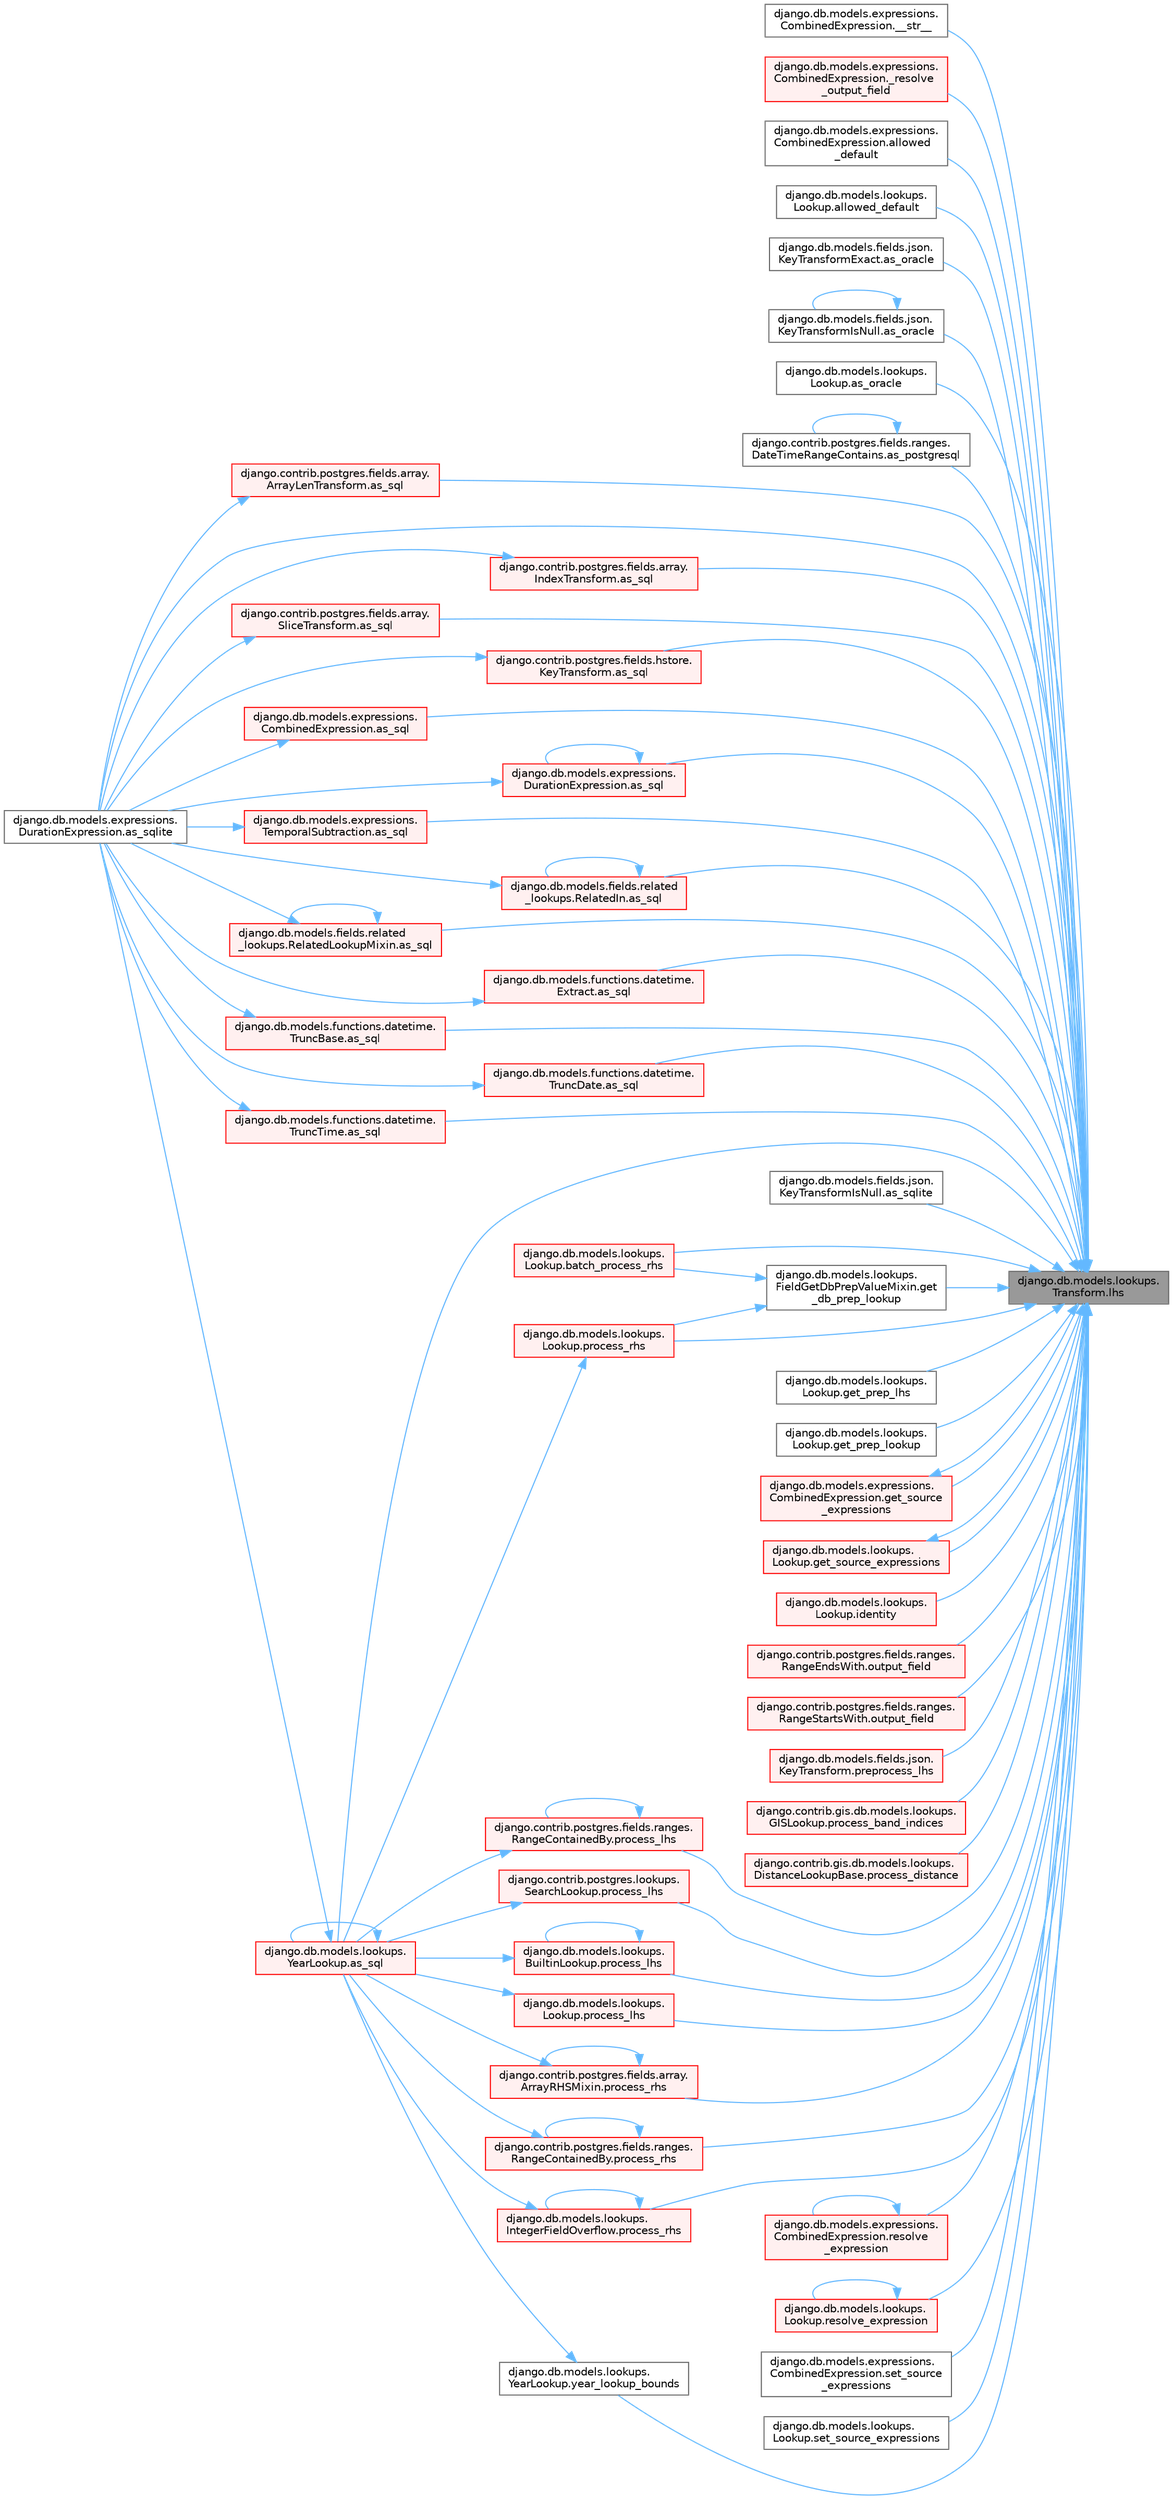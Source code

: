 digraph "django.db.models.lookups.Transform.lhs"
{
 // LATEX_PDF_SIZE
  bgcolor="transparent";
  edge [fontname=Helvetica,fontsize=10,labelfontname=Helvetica,labelfontsize=10];
  node [fontname=Helvetica,fontsize=10,shape=box,height=0.2,width=0.4];
  rankdir="RL";
  Node1 [id="Node000001",label="django.db.models.lookups.\lTransform.lhs",height=0.2,width=0.4,color="gray40", fillcolor="grey60", style="filled", fontcolor="black",tooltip=" "];
  Node1 -> Node2 [id="edge1_Node000001_Node000002",dir="back",color="steelblue1",style="solid",tooltip=" "];
  Node2 [id="Node000002",label="django.db.models.expressions.\lCombinedExpression.__str__",height=0.2,width=0.4,color="grey40", fillcolor="white", style="filled",URL="$classdjango_1_1db_1_1models_1_1expressions_1_1_combined_expression.html#a2b132c9b01a89e95438ba80ae83d6658",tooltip=" "];
  Node1 -> Node3 [id="edge2_Node000001_Node000003",dir="back",color="steelblue1",style="solid",tooltip=" "];
  Node3 [id="Node000003",label="django.db.models.expressions.\lCombinedExpression._resolve\l_output_field",height=0.2,width=0.4,color="red", fillcolor="#FFF0F0", style="filled",URL="$classdjango_1_1db_1_1models_1_1expressions_1_1_combined_expression.html#ad5c6df54cfa479187073e305a8cbae20",tooltip=" "];
  Node1 -> Node3120 [id="edge3_Node000001_Node003120",dir="back",color="steelblue1",style="solid",tooltip=" "];
  Node3120 [id="Node003120",label="django.db.models.expressions.\lCombinedExpression.allowed\l_default",height=0.2,width=0.4,color="grey40", fillcolor="white", style="filled",URL="$classdjango_1_1db_1_1models_1_1expressions_1_1_combined_expression.html#a0a98dcb658651abfebd304df9710a602",tooltip=" "];
  Node1 -> Node3121 [id="edge4_Node000001_Node003121",dir="back",color="steelblue1",style="solid",tooltip=" "];
  Node3121 [id="Node003121",label="django.db.models.lookups.\lLookup.allowed_default",height=0.2,width=0.4,color="grey40", fillcolor="white", style="filled",URL="$classdjango_1_1db_1_1models_1_1lookups_1_1_lookup.html#a7987146e275167336e4fb427aca8815a",tooltip=" "];
  Node1 -> Node3114 [id="edge5_Node000001_Node003114",dir="back",color="steelblue1",style="solid",tooltip=" "];
  Node3114 [id="Node003114",label="django.db.models.fields.json.\lKeyTransformExact.as_oracle",height=0.2,width=0.4,color="grey40", fillcolor="white", style="filled",URL="$classdjango_1_1db_1_1models_1_1fields_1_1json_1_1_key_transform_exact.html#aa4301428a92a3405546449c215167d63",tooltip=" "];
  Node1 -> Node3122 [id="edge6_Node000001_Node003122",dir="back",color="steelblue1",style="solid",tooltip=" "];
  Node3122 [id="Node003122",label="django.db.models.fields.json.\lKeyTransformIsNull.as_oracle",height=0.2,width=0.4,color="grey40", fillcolor="white", style="filled",URL="$classdjango_1_1db_1_1models_1_1fields_1_1json_1_1_key_transform_is_null.html#a805048bd65267fb7348c3a3e980f119d",tooltip=" "];
  Node3122 -> Node3122 [id="edge7_Node003122_Node003122",dir="back",color="steelblue1",style="solid",tooltip=" "];
  Node1 -> Node3123 [id="edge8_Node000001_Node003123",dir="back",color="steelblue1",style="solid",tooltip=" "];
  Node3123 [id="Node003123",label="django.db.models.lookups.\lLookup.as_oracle",height=0.2,width=0.4,color="grey40", fillcolor="white", style="filled",URL="$classdjango_1_1db_1_1models_1_1lookups_1_1_lookup.html#ab9ca67b13ca2f0176d65744a83e5d512",tooltip=" "];
  Node1 -> Node3124 [id="edge9_Node000001_Node003124",dir="back",color="steelblue1",style="solid",tooltip=" "];
  Node3124 [id="Node003124",label="django.contrib.postgres.fields.ranges.\lDateTimeRangeContains.as_postgresql",height=0.2,width=0.4,color="grey40", fillcolor="white", style="filled",URL="$classdjango_1_1contrib_1_1postgres_1_1fields_1_1ranges_1_1_date_time_range_contains.html#a9d48ddc2937bf92cc33011e330561c1f",tooltip=" "];
  Node3124 -> Node3124 [id="edge10_Node003124_Node003124",dir="back",color="steelblue1",style="solid",tooltip=" "];
  Node1 -> Node3125 [id="edge11_Node000001_Node003125",dir="back",color="steelblue1",style="solid",tooltip=" "];
  Node3125 [id="Node003125",label="django.contrib.postgres.fields.array.\lArrayLenTransform.as_sql",height=0.2,width=0.4,color="red", fillcolor="#FFF0F0", style="filled",URL="$classdjango_1_1contrib_1_1postgres_1_1fields_1_1array_1_1_array_len_transform.html#a1732ce083ddfe41fa57c60af4caa87f8",tooltip=" "];
  Node3125 -> Node51 [id="edge12_Node003125_Node000051",dir="back",color="steelblue1",style="solid",tooltip=" "];
  Node51 [id="Node000051",label="django.db.models.expressions.\lDurationExpression.as_sqlite",height=0.2,width=0.4,color="grey40", fillcolor="white", style="filled",URL="$classdjango_1_1db_1_1models_1_1expressions_1_1_duration_expression.html#a5f33f70ca03904ce9b2e9824652e9fff",tooltip=" "];
  Node1 -> Node878 [id="edge13_Node000001_Node000878",dir="back",color="steelblue1",style="solid",tooltip=" "];
  Node878 [id="Node000878",label="django.contrib.postgres.fields.array.\lIndexTransform.as_sql",height=0.2,width=0.4,color="red", fillcolor="#FFF0F0", style="filled",URL="$classdjango_1_1contrib_1_1postgres_1_1fields_1_1array_1_1_index_transform.html#aa3768b799c70ccd1a20642f974723bc7",tooltip=" "];
  Node878 -> Node51 [id="edge14_Node000878_Node000051",dir="back",color="steelblue1",style="solid",tooltip=" "];
  Node1 -> Node1361 [id="edge15_Node000001_Node001361",dir="back",color="steelblue1",style="solid",tooltip=" "];
  Node1361 [id="Node001361",label="django.contrib.postgres.fields.array.\lSliceTransform.as_sql",height=0.2,width=0.4,color="red", fillcolor="#FFF0F0", style="filled",URL="$classdjango_1_1contrib_1_1postgres_1_1fields_1_1array_1_1_slice_transform.html#adc5e91e1d2ce6e9bbee3be2837596d21",tooltip=" "];
  Node1361 -> Node51 [id="edge16_Node001361_Node000051",dir="back",color="steelblue1",style="solid",tooltip=" "];
  Node1 -> Node3126 [id="edge17_Node000001_Node003126",dir="back",color="steelblue1",style="solid",tooltip=" "];
  Node3126 [id="Node003126",label="django.contrib.postgres.fields.hstore.\lKeyTransform.as_sql",height=0.2,width=0.4,color="red", fillcolor="#FFF0F0", style="filled",URL="$classdjango_1_1contrib_1_1postgres_1_1fields_1_1hstore_1_1_key_transform.html#ab7e8f8c9260cb2e64bab2a1c13d1fc9b",tooltip=" "];
  Node3126 -> Node51 [id="edge18_Node003126_Node000051",dir="back",color="steelblue1",style="solid",tooltip=" "];
  Node1 -> Node3127 [id="edge19_Node000001_Node003127",dir="back",color="steelblue1",style="solid",tooltip=" "];
  Node3127 [id="Node003127",label="django.db.models.expressions.\lCombinedExpression.as_sql",height=0.2,width=0.4,color="red", fillcolor="#FFF0F0", style="filled",URL="$classdjango_1_1db_1_1models_1_1expressions_1_1_combined_expression.html#ae71a1cce92848d2078acdf81322a39db",tooltip=" "];
  Node3127 -> Node51 [id="edge20_Node003127_Node000051",dir="back",color="steelblue1",style="solid",tooltip=" "];
  Node1 -> Node2067 [id="edge21_Node000001_Node002067",dir="back",color="steelblue1",style="solid",tooltip=" "];
  Node2067 [id="Node002067",label="django.db.models.expressions.\lDurationExpression.as_sql",height=0.2,width=0.4,color="red", fillcolor="#FFF0F0", style="filled",URL="$classdjango_1_1db_1_1models_1_1expressions_1_1_duration_expression.html#a96fb041a2c24cc95a51f9a86634a4837",tooltip=" "];
  Node2067 -> Node2067 [id="edge22_Node002067_Node002067",dir="back",color="steelblue1",style="solid",tooltip=" "];
  Node2067 -> Node51 [id="edge23_Node002067_Node000051",dir="back",color="steelblue1",style="solid",tooltip=" "];
  Node1 -> Node3128 [id="edge24_Node000001_Node003128",dir="back",color="steelblue1",style="solid",tooltip=" "];
  Node3128 [id="Node003128",label="django.db.models.expressions.\lTemporalSubtraction.as_sql",height=0.2,width=0.4,color="red", fillcolor="#FFF0F0", style="filled",URL="$classdjango_1_1db_1_1models_1_1expressions_1_1_temporal_subtraction.html#af51d70898060ebb4f832228292041c24",tooltip=" "];
  Node3128 -> Node51 [id="edge25_Node003128_Node000051",dir="back",color="steelblue1",style="solid",tooltip=" "];
  Node1 -> Node3129 [id="edge26_Node000001_Node003129",dir="back",color="steelblue1",style="solid",tooltip=" "];
  Node3129 [id="Node003129",label="django.db.models.fields.related\l_lookups.RelatedIn.as_sql",height=0.2,width=0.4,color="red", fillcolor="#FFF0F0", style="filled",URL="$classdjango_1_1db_1_1models_1_1fields_1_1related__lookups_1_1_related_in.html#a45d0a0e02cd48f58f7507d056c55d085",tooltip=" "];
  Node3129 -> Node3129 [id="edge27_Node003129_Node003129",dir="back",color="steelblue1",style="solid",tooltip=" "];
  Node3129 -> Node51 [id="edge28_Node003129_Node000051",dir="back",color="steelblue1",style="solid",tooltip=" "];
  Node1 -> Node3130 [id="edge29_Node000001_Node003130",dir="back",color="steelblue1",style="solid",tooltip=" "];
  Node3130 [id="Node003130",label="django.db.models.fields.related\l_lookups.RelatedLookupMixin.as_sql",height=0.2,width=0.4,color="red", fillcolor="#FFF0F0", style="filled",URL="$classdjango_1_1db_1_1models_1_1fields_1_1related__lookups_1_1_related_lookup_mixin.html#a9c866a150590eacc827c35c09cd4e32d",tooltip=" "];
  Node3130 -> Node3130 [id="edge30_Node003130_Node003130",dir="back",color="steelblue1",style="solid",tooltip=" "];
  Node3130 -> Node51 [id="edge31_Node003130_Node000051",dir="back",color="steelblue1",style="solid",tooltip=" "];
  Node1 -> Node3131 [id="edge32_Node000001_Node003131",dir="back",color="steelblue1",style="solid",tooltip=" "];
  Node3131 [id="Node003131",label="django.db.models.functions.datetime.\lExtract.as_sql",height=0.2,width=0.4,color="red", fillcolor="#FFF0F0", style="filled",URL="$classdjango_1_1db_1_1models_1_1functions_1_1datetime_1_1_extract.html#ab29f652bfdf9aecc07284b379a835d32",tooltip=" "];
  Node3131 -> Node51 [id="edge33_Node003131_Node000051",dir="back",color="steelblue1",style="solid",tooltip=" "];
  Node1 -> Node3132 [id="edge34_Node000001_Node003132",dir="back",color="steelblue1",style="solid",tooltip=" "];
  Node3132 [id="Node003132",label="django.db.models.functions.datetime.\lTruncBase.as_sql",height=0.2,width=0.4,color="red", fillcolor="#FFF0F0", style="filled",URL="$classdjango_1_1db_1_1models_1_1functions_1_1datetime_1_1_trunc_base.html#aab751af904fd89d3585b76d9d477be28",tooltip=" "];
  Node3132 -> Node51 [id="edge35_Node003132_Node000051",dir="back",color="steelblue1",style="solid",tooltip=" "];
  Node1 -> Node3133 [id="edge36_Node000001_Node003133",dir="back",color="steelblue1",style="solid",tooltip=" "];
  Node3133 [id="Node003133",label="django.db.models.functions.datetime.\lTruncDate.as_sql",height=0.2,width=0.4,color="red", fillcolor="#FFF0F0", style="filled",URL="$classdjango_1_1db_1_1models_1_1functions_1_1datetime_1_1_trunc_date.html#ac479c616bde321376b618a05049a4f6a",tooltip=" "];
  Node3133 -> Node51 [id="edge37_Node003133_Node000051",dir="back",color="steelblue1",style="solid",tooltip=" "];
  Node1 -> Node3134 [id="edge38_Node000001_Node003134",dir="back",color="steelblue1",style="solid",tooltip=" "];
  Node3134 [id="Node003134",label="django.db.models.functions.datetime.\lTruncTime.as_sql",height=0.2,width=0.4,color="red", fillcolor="#FFF0F0", style="filled",URL="$classdjango_1_1db_1_1models_1_1functions_1_1datetime_1_1_trunc_time.html#a8c2288fc2cf76e37b04038a023940988",tooltip=" "];
  Node3134 -> Node51 [id="edge39_Node003134_Node000051",dir="back",color="steelblue1",style="solid",tooltip=" "];
  Node1 -> Node3135 [id="edge40_Node000001_Node003135",dir="back",color="steelblue1",style="solid",tooltip=" "];
  Node3135 [id="Node003135",label="django.db.models.lookups.\lYearLookup.as_sql",height=0.2,width=0.4,color="red", fillcolor="#FFF0F0", style="filled",URL="$classdjango_1_1db_1_1models_1_1lookups_1_1_year_lookup.html#a0fefef3b3ac50f322fdbc4d9d150b356",tooltip=" "];
  Node3135 -> Node3135 [id="edge41_Node003135_Node003135",dir="back",color="steelblue1",style="solid",tooltip=" "];
  Node3135 -> Node51 [id="edge42_Node003135_Node000051",dir="back",color="steelblue1",style="solid",tooltip=" "];
  Node1 -> Node51 [id="edge43_Node000001_Node000051",dir="back",color="steelblue1",style="solid",tooltip=" "];
  Node1 -> Node3136 [id="edge44_Node000001_Node003136",dir="back",color="steelblue1",style="solid",tooltip=" "];
  Node3136 [id="Node003136",label="django.db.models.fields.json.\lKeyTransformIsNull.as_sqlite",height=0.2,width=0.4,color="grey40", fillcolor="white", style="filled",URL="$classdjango_1_1db_1_1models_1_1fields_1_1json_1_1_key_transform_is_null.html#adf40f409ec1bbb3698deb4114919f6a4",tooltip=" "];
  Node1 -> Node3137 [id="edge45_Node000001_Node003137",dir="back",color="steelblue1",style="solid",tooltip=" "];
  Node3137 [id="Node003137",label="django.db.models.lookups.\lLookup.batch_process_rhs",height=0.2,width=0.4,color="red", fillcolor="#FFF0F0", style="filled",URL="$classdjango_1_1db_1_1models_1_1lookups_1_1_lookup.html#a98990185b214bf5e000bad290442d2b5",tooltip=" "];
  Node1 -> Node3149 [id="edge46_Node000001_Node003149",dir="back",color="steelblue1",style="solid",tooltip=" "];
  Node3149 [id="Node003149",label="django.db.models.lookups.\lFieldGetDbPrepValueMixin.get\l_db_prep_lookup",height=0.2,width=0.4,color="grey40", fillcolor="white", style="filled",URL="$classdjango_1_1db_1_1models_1_1lookups_1_1_field_get_db_prep_value_mixin.html#a1263a3e918a1a5cc193bf06b3148539d",tooltip=" "];
  Node3149 -> Node3137 [id="edge47_Node003149_Node003137",dir="back",color="steelblue1",style="solid",tooltip=" "];
  Node3149 -> Node3150 [id="edge48_Node003149_Node003150",dir="back",color="steelblue1",style="solid",tooltip=" "];
  Node3150 [id="Node003150",label="django.db.models.lookups.\lLookup.process_rhs",height=0.2,width=0.4,color="red", fillcolor="#FFF0F0", style="filled",URL="$classdjango_1_1db_1_1models_1_1lookups_1_1_lookup.html#aa6ff4cb8bbc9f358bb5ad9177803c249",tooltip=" "];
  Node3150 -> Node3135 [id="edge49_Node003150_Node003135",dir="back",color="steelblue1",style="solid",tooltip=" "];
  Node1 -> Node3151 [id="edge50_Node000001_Node003151",dir="back",color="steelblue1",style="solid",tooltip=" "];
  Node3151 [id="Node003151",label="django.db.models.lookups.\lLookup.get_prep_lhs",height=0.2,width=0.4,color="grey40", fillcolor="white", style="filled",URL="$classdjango_1_1db_1_1models_1_1lookups_1_1_lookup.html#ad840f7d700fab1a92035894d8920c405",tooltip=" "];
  Node1 -> Node3152 [id="edge51_Node000001_Node003152",dir="back",color="steelblue1",style="solid",tooltip=" "];
  Node3152 [id="Node003152",label="django.db.models.lookups.\lLookup.get_prep_lookup",height=0.2,width=0.4,color="grey40", fillcolor="white", style="filled",URL="$classdjango_1_1db_1_1models_1_1lookups_1_1_lookup.html#a89fac5c24d9efcec2e6d0df19029fec9",tooltip=" "];
  Node1 -> Node3153 [id="edge52_Node000001_Node003153",dir="back",color="steelblue1",style="solid",tooltip=" "];
  Node3153 [id="Node003153",label="django.db.models.expressions.\lCombinedExpression.get_source\l_expressions",height=0.2,width=0.4,color="red", fillcolor="#FFF0F0", style="filled",URL="$classdjango_1_1db_1_1models_1_1expressions_1_1_combined_expression.html#a310a894787d41c927558cb35b23d3a90",tooltip=" "];
  Node3153 -> Node1 [id="edge53_Node003153_Node000001",dir="back",color="steelblue1",style="solid",tooltip=" "];
  Node1 -> Node3154 [id="edge54_Node000001_Node003154",dir="back",color="steelblue1",style="solid",tooltip=" "];
  Node3154 [id="Node003154",label="django.db.models.lookups.\lLookup.get_source_expressions",height=0.2,width=0.4,color="red", fillcolor="#FFF0F0", style="filled",URL="$classdjango_1_1db_1_1models_1_1lookups_1_1_lookup.html#ab733397a7e7276a69a7092430799a22a",tooltip=" "];
  Node3154 -> Node1 [id="edge55_Node003154_Node000001",dir="back",color="steelblue1",style="solid",tooltip=" "];
  Node1 -> Node3155 [id="edge56_Node000001_Node003155",dir="back",color="steelblue1",style="solid",tooltip=" "];
  Node3155 [id="Node003155",label="django.db.models.lookups.\lLookup.identity",height=0.2,width=0.4,color="red", fillcolor="#FFF0F0", style="filled",URL="$classdjango_1_1db_1_1models_1_1lookups_1_1_lookup.html#a8178847c60d76d034db6ef8ab72eb5e7",tooltip=" "];
  Node1 -> Node3156 [id="edge57_Node000001_Node003156",dir="back",color="steelblue1",style="solid",tooltip=" "];
  Node3156 [id="Node003156",label="django.contrib.postgres.fields.ranges.\lRangeEndsWith.output_field",height=0.2,width=0.4,color="red", fillcolor="#FFF0F0", style="filled",URL="$classdjango_1_1contrib_1_1postgres_1_1fields_1_1ranges_1_1_range_ends_with.html#ab81e75d2435974b6171ddb1cbce4ebd9",tooltip=" "];
  Node1 -> Node3157 [id="edge58_Node000001_Node003157",dir="back",color="steelblue1",style="solid",tooltip=" "];
  Node3157 [id="Node003157",label="django.contrib.postgres.fields.ranges.\lRangeStartsWith.output_field",height=0.2,width=0.4,color="red", fillcolor="#FFF0F0", style="filled",URL="$classdjango_1_1contrib_1_1postgres_1_1fields_1_1ranges_1_1_range_starts_with.html#a4e864cbda43e695a0ae6b2c3b4ced157",tooltip=" "];
  Node1 -> Node3158 [id="edge59_Node000001_Node003158",dir="back",color="steelblue1",style="solid",tooltip=" "];
  Node3158 [id="Node003158",label="django.db.models.fields.json.\lKeyTransform.preprocess_lhs",height=0.2,width=0.4,color="red", fillcolor="#FFF0F0", style="filled",URL="$classdjango_1_1db_1_1models_1_1fields_1_1json_1_1_key_transform.html#a823ccdd2e006af0eff7d4d69bab4b967",tooltip=" "];
  Node1 -> Node3164 [id="edge60_Node000001_Node003164",dir="back",color="steelblue1",style="solid",tooltip=" "];
  Node3164 [id="Node003164",label="django.contrib.gis.db.models.lookups.\lGISLookup.process_band_indices",height=0.2,width=0.4,color="red", fillcolor="#FFF0F0", style="filled",URL="$classdjango_1_1contrib_1_1gis_1_1db_1_1models_1_1lookups_1_1_g_i_s_lookup.html#ac075f88fe0a7fe9a34c602cc357617ff",tooltip=" "];
  Node1 -> Node3166 [id="edge61_Node000001_Node003166",dir="back",color="steelblue1",style="solid",tooltip=" "];
  Node3166 [id="Node003166",label="django.contrib.gis.db.models.lookups.\lDistanceLookupBase.process_distance",height=0.2,width=0.4,color="red", fillcolor="#FFF0F0", style="filled",URL="$classdjango_1_1contrib_1_1gis_1_1db_1_1models_1_1lookups_1_1_distance_lookup_base.html#a2c7c54eec71f3e03031f87366b0d4bc5",tooltip=" "];
  Node1 -> Node3168 [id="edge62_Node000001_Node003168",dir="back",color="steelblue1",style="solid",tooltip=" "];
  Node3168 [id="Node003168",label="django.contrib.postgres.fields.ranges.\lRangeContainedBy.process_lhs",height=0.2,width=0.4,color="red", fillcolor="#FFF0F0", style="filled",URL="$classdjango_1_1contrib_1_1postgres_1_1fields_1_1ranges_1_1_range_contained_by.html#ae58136bba0479ea6dbe180ab305ac812",tooltip=" "];
  Node3168 -> Node3135 [id="edge63_Node003168_Node003135",dir="back",color="steelblue1",style="solid",tooltip=" "];
  Node3168 -> Node3168 [id="edge64_Node003168_Node003168",dir="back",color="steelblue1",style="solid",tooltip=" "];
  Node1 -> Node3169 [id="edge65_Node000001_Node003169",dir="back",color="steelblue1",style="solid",tooltip=" "];
  Node3169 [id="Node003169",label="django.contrib.postgres.lookups.\lSearchLookup.process_lhs",height=0.2,width=0.4,color="red", fillcolor="#FFF0F0", style="filled",URL="$classdjango_1_1contrib_1_1postgres_1_1lookups_1_1_search_lookup.html#a42b74129dfd48b196398f96b23c578a5",tooltip=" "];
  Node3169 -> Node3135 [id="edge66_Node003169_Node003135",dir="back",color="steelblue1",style="solid",tooltip=" "];
  Node1 -> Node3170 [id="edge67_Node000001_Node003170",dir="back",color="steelblue1",style="solid",tooltip=" "];
  Node3170 [id="Node003170",label="django.db.models.lookups.\lBuiltinLookup.process_lhs",height=0.2,width=0.4,color="red", fillcolor="#FFF0F0", style="filled",URL="$classdjango_1_1db_1_1models_1_1lookups_1_1_builtin_lookup.html#a12ecb3c603815f7889c46ba939045e1b",tooltip=" "];
  Node3170 -> Node3135 [id="edge68_Node003170_Node003135",dir="back",color="steelblue1",style="solid",tooltip=" "];
  Node3170 -> Node3170 [id="edge69_Node003170_Node003170",dir="back",color="steelblue1",style="solid",tooltip=" "];
  Node1 -> Node3171 [id="edge70_Node000001_Node003171",dir="back",color="steelblue1",style="solid",tooltip=" "];
  Node3171 [id="Node003171",label="django.db.models.lookups.\lLookup.process_lhs",height=0.2,width=0.4,color="red", fillcolor="#FFF0F0", style="filled",URL="$classdjango_1_1db_1_1models_1_1lookups_1_1_lookup.html#a1c2f9737d9a9c04e56192416c8e28957",tooltip=" "];
  Node3171 -> Node3135 [id="edge71_Node003171_Node003135",dir="back",color="steelblue1",style="solid",tooltip=" "];
  Node1 -> Node3172 [id="edge72_Node000001_Node003172",dir="back",color="steelblue1",style="solid",tooltip=" "];
  Node3172 [id="Node003172",label="django.contrib.postgres.fields.array.\lArrayRHSMixin.process_rhs",height=0.2,width=0.4,color="red", fillcolor="#FFF0F0", style="filled",URL="$classdjango_1_1contrib_1_1postgres_1_1fields_1_1array_1_1_array_r_h_s_mixin.html#a4b6c545cb8e4c313add95cfa0850df35",tooltip=" "];
  Node3172 -> Node3135 [id="edge73_Node003172_Node003135",dir="back",color="steelblue1",style="solid",tooltip=" "];
  Node3172 -> Node3172 [id="edge74_Node003172_Node003172",dir="back",color="steelblue1",style="solid",tooltip=" "];
  Node1 -> Node3173 [id="edge75_Node000001_Node003173",dir="back",color="steelblue1",style="solid",tooltip=" "];
  Node3173 [id="Node003173",label="django.contrib.postgres.fields.ranges.\lRangeContainedBy.process_rhs",height=0.2,width=0.4,color="red", fillcolor="#FFF0F0", style="filled",URL="$classdjango_1_1contrib_1_1postgres_1_1fields_1_1ranges_1_1_range_contained_by.html#ade33e9277ebd2cb157f599191246d80a",tooltip=" "];
  Node3173 -> Node3135 [id="edge76_Node003173_Node003135",dir="back",color="steelblue1",style="solid",tooltip=" "];
  Node3173 -> Node3173 [id="edge77_Node003173_Node003173",dir="back",color="steelblue1",style="solid",tooltip=" "];
  Node1 -> Node3174 [id="edge78_Node000001_Node003174",dir="back",color="steelblue1",style="solid",tooltip=" "];
  Node3174 [id="Node003174",label="django.db.models.lookups.\lIntegerFieldOverflow.process_rhs",height=0.2,width=0.4,color="red", fillcolor="#FFF0F0", style="filled",URL="$classdjango_1_1db_1_1models_1_1lookups_1_1_integer_field_overflow.html#aab4a2a28c7eb4ef868b403eb9428b18c",tooltip=" "];
  Node3174 -> Node3135 [id="edge79_Node003174_Node003135",dir="back",color="steelblue1",style="solid",tooltip=" "];
  Node3174 -> Node3174 [id="edge80_Node003174_Node003174",dir="back",color="steelblue1",style="solid",tooltip=" "];
  Node1 -> Node3150 [id="edge81_Node000001_Node003150",dir="back",color="steelblue1",style="solid",tooltip=" "];
  Node1 -> Node1081 [id="edge82_Node000001_Node001081",dir="back",color="steelblue1",style="solid",tooltip=" "];
  Node1081 [id="Node001081",label="django.db.models.expressions.\lCombinedExpression.resolve\l_expression",height=0.2,width=0.4,color="red", fillcolor="#FFF0F0", style="filled",URL="$classdjango_1_1db_1_1models_1_1expressions_1_1_combined_expression.html#af3610d0383a66425101884fa4abaac13",tooltip=" "];
  Node1081 -> Node1081 [id="edge83_Node001081_Node001081",dir="back",color="steelblue1",style="solid",tooltip=" "];
  Node1 -> Node1084 [id="edge84_Node000001_Node001084",dir="back",color="steelblue1",style="solid",tooltip=" "];
  Node1084 [id="Node001084",label="django.db.models.lookups.\lLookup.resolve_expression",height=0.2,width=0.4,color="red", fillcolor="#FFF0F0", style="filled",URL="$classdjango_1_1db_1_1models_1_1lookups_1_1_lookup.html#a865ba4f74ed3c9ec85fdee0279961ac7",tooltip=" "];
  Node1084 -> Node1084 [id="edge85_Node001084_Node001084",dir="back",color="steelblue1",style="solid",tooltip=" "];
  Node1 -> Node3175 [id="edge86_Node000001_Node003175",dir="back",color="steelblue1",style="solid",tooltip=" "];
  Node3175 [id="Node003175",label="django.db.models.expressions.\lCombinedExpression.set_source\l_expressions",height=0.2,width=0.4,color="grey40", fillcolor="white", style="filled",URL="$classdjango_1_1db_1_1models_1_1expressions_1_1_combined_expression.html#ab176a5ba59a1ea26661966faa8e7f6ca",tooltip=" "];
  Node1 -> Node3176 [id="edge87_Node000001_Node003176",dir="back",color="steelblue1",style="solid",tooltip=" "];
  Node3176 [id="Node003176",label="django.db.models.lookups.\lLookup.set_source_expressions",height=0.2,width=0.4,color="grey40", fillcolor="white", style="filled",URL="$classdjango_1_1db_1_1models_1_1lookups_1_1_lookup.html#ac97ab207ef77b710813953d7db606c79",tooltip=" "];
  Node1 -> Node3177 [id="edge88_Node000001_Node003177",dir="back",color="steelblue1",style="solid",tooltip=" "];
  Node3177 [id="Node003177",label="django.db.models.lookups.\lYearLookup.year_lookup_bounds",height=0.2,width=0.4,color="grey40", fillcolor="white", style="filled",URL="$classdjango_1_1db_1_1models_1_1lookups_1_1_year_lookup.html#ad0cdca4084b6b1083b7f95823b230fda",tooltip=" "];
  Node3177 -> Node3135 [id="edge89_Node003177_Node003135",dir="back",color="steelblue1",style="solid",tooltip=" "];
}
